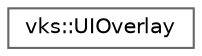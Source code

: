 digraph "Graphical Class Hierarchy"
{
 // LATEX_PDF_SIZE
  bgcolor="transparent";
  edge [fontname=Helvetica,fontsize=10,labelfontname=Helvetica,labelfontsize=10];
  node [fontname=Helvetica,fontsize=10,shape=box,height=0.2,width=0.4];
  rankdir="LR";
  Node0 [id="Node000000",label="vks::UIOverlay",height=0.2,width=0.4,color="grey40", fillcolor="white", style="filled",URL="$classvks_1_1_u_i_overlay.html",tooltip=" "];
}

